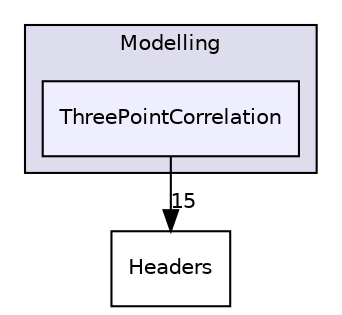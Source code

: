 digraph "Modelling/ThreePointCorrelation" {
  compound=true
  node [ fontsize="10", fontname="Helvetica"];
  edge [ labelfontsize="10", labelfontname="Helvetica"];
  subgraph clusterdir_e8993f8b7309c672e9dad2196633ae37 {
    graph [ bgcolor="#ddddee", pencolor="black", label="Modelling" fontname="Helvetica", fontsize="10", URL="dir_e8993f8b7309c672e9dad2196633ae37.html"]
  dir_6555f49a0442f4ece32c6e4338a34463 [shape=box, label="ThreePointCorrelation", style="filled", fillcolor="#eeeeff", pencolor="black", URL="dir_6555f49a0442f4ece32c6e4338a34463.html"];
  }
  dir_692516b589a32b3bfce781ca9f6d1534 [shape=box label="Headers" URL="dir_692516b589a32b3bfce781ca9f6d1534.html"];
  dir_6555f49a0442f4ece32c6e4338a34463->dir_692516b589a32b3bfce781ca9f6d1534 [headlabel="15", labeldistance=1.5 headhref="dir_000023_000011.html"];
}
